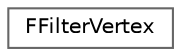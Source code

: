 digraph "Graphical Class Hierarchy"
{
 // INTERACTIVE_SVG=YES
 // LATEX_PDF_SIZE
  bgcolor="transparent";
  edge [fontname=Helvetica,fontsize=10,labelfontname=Helvetica,labelfontsize=10];
  node [fontname=Helvetica,fontsize=10,shape=box,height=0.2,width=0.4];
  rankdir="LR";
  Node0 [id="Node000000",label="FFilterVertex",height=0.2,width=0.4,color="grey40", fillcolor="white", style="filled",URL="$df/d5c/structFFilterVertex.html",tooltip="The vertex data used to filter a texture."];
}
